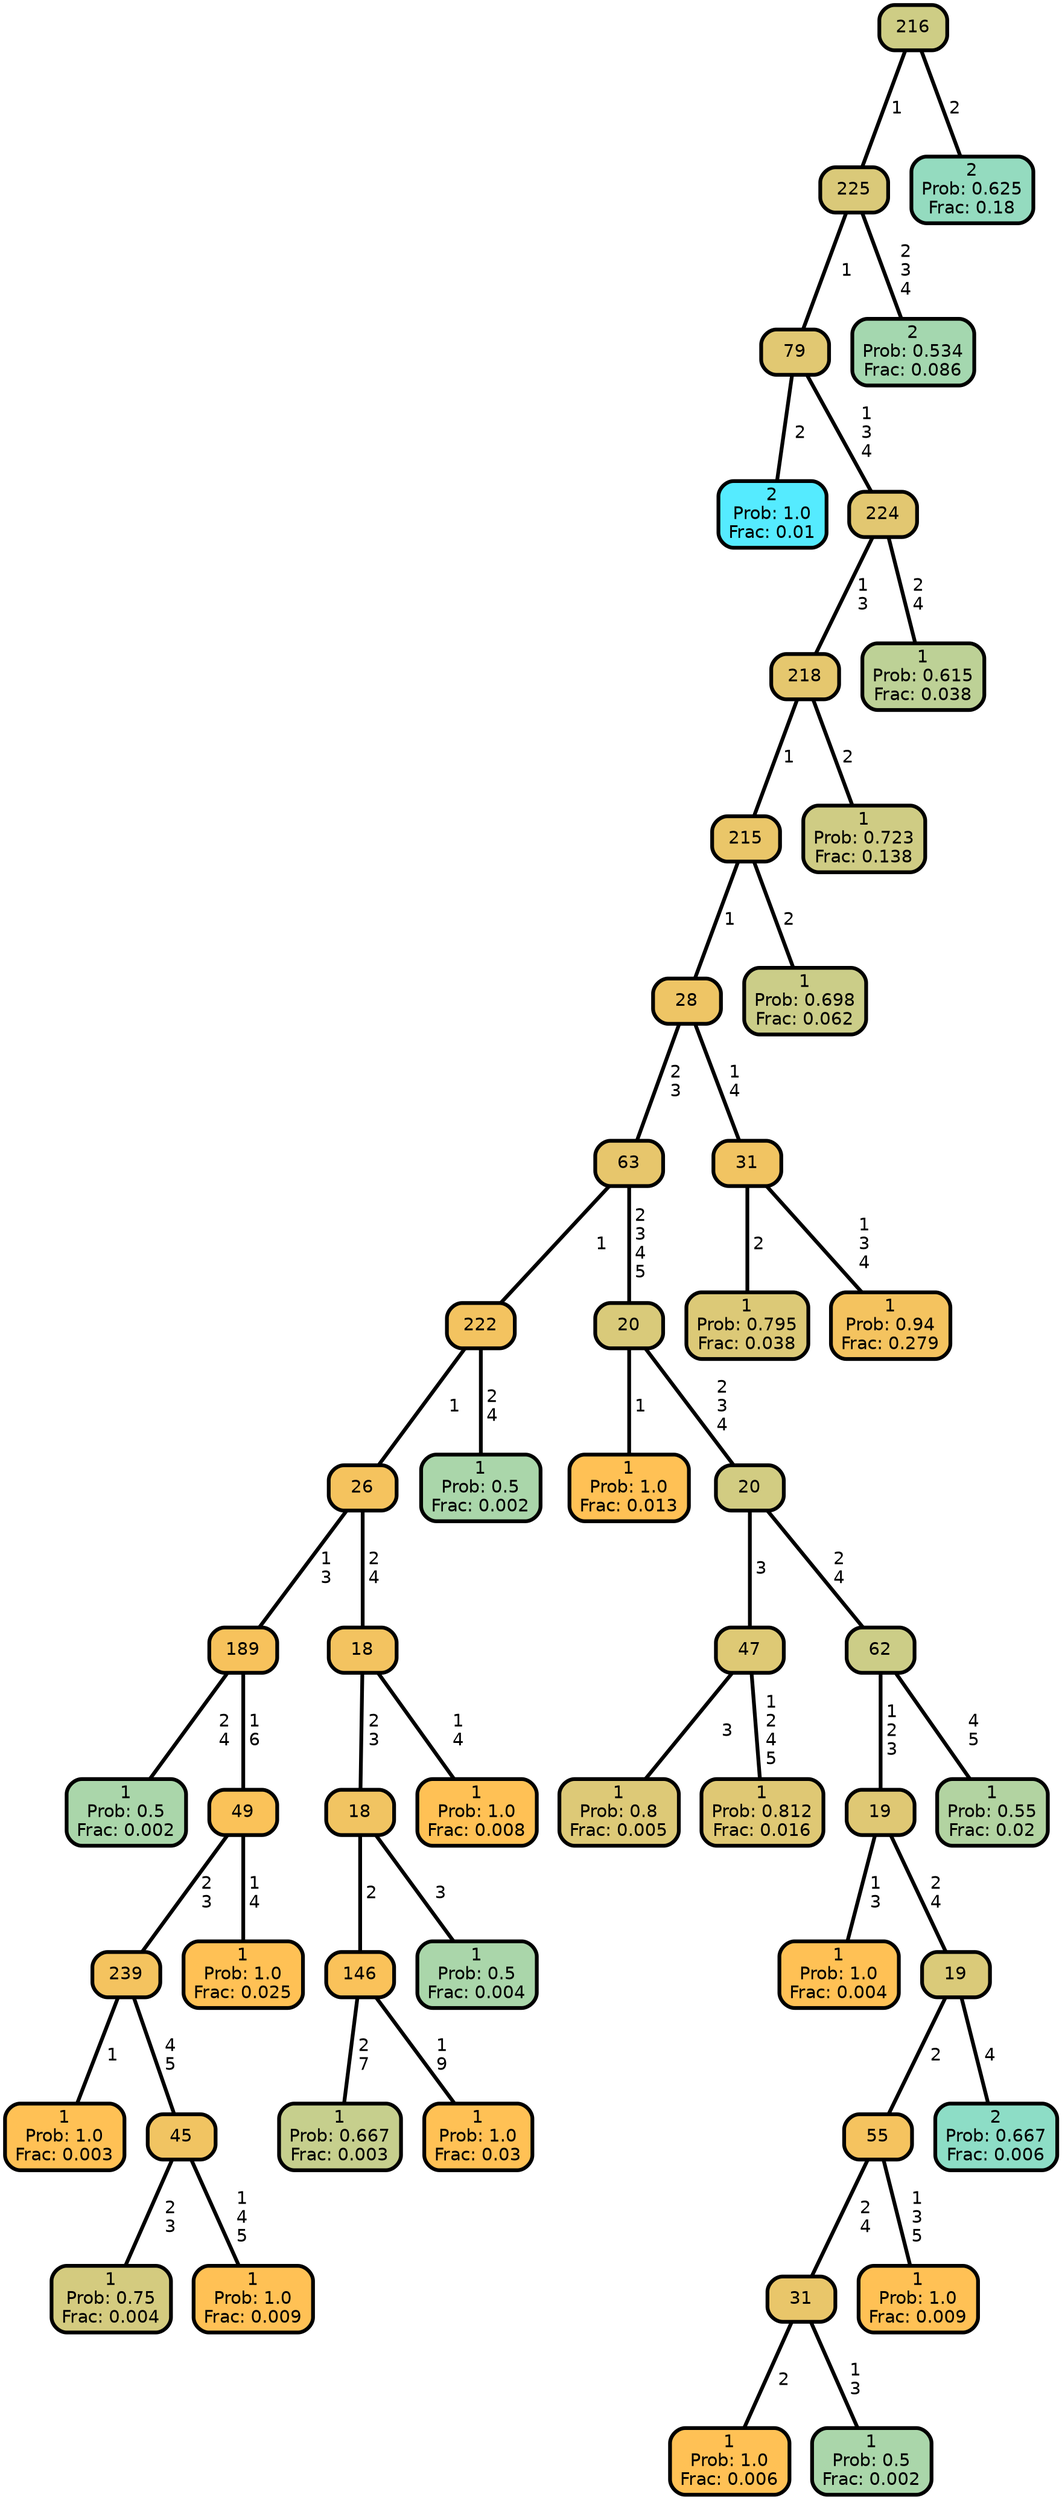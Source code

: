 graph Tree {
node [shape=box, style="filled, rounded",color="black",penwidth="3",fontcolor="black",                 fontname=helvetica] ;
graph [ranksep="0 equally", splines=straight,                 bgcolor=transparent, dpi=200] ;
edge [fontname=helvetica, color=black] ;
0 [label="2
Prob: 1.0
Frac: 0.01", fillcolor="#55ebff"] ;
1 [label="79", fillcolor="#e1c872"] ;
2 [label="1
Prob: 0.5
Frac: 0.002", fillcolor="#aad6aa"] ;
3 [label="189", fillcolor="#f7c25c"] ;
4 [label="1
Prob: 1.0
Frac: 0.003", fillcolor="#ffc155"] ;
5 [label="239", fillcolor="#f4c35f"] ;
6 [label="1
Prob: 0.75
Frac: 0.004", fillcolor="#d4cb7f"] ;
7 [label="45", fillcolor="#f1c462"] ;
8 [label="1
Prob: 1.0
Frac: 0.009", fillcolor="#ffc155"] ;
9 [label="49", fillcolor="#fac259"] ;
10 [label="1
Prob: 1.0
Frac: 0.025", fillcolor="#ffc155"] ;
11 [label="26", fillcolor="#f5c35e"] ;
12 [label="1
Prob: 0.667
Frac: 0.003", fillcolor="#c6cf8d"] ;
13 [label="146", fillcolor="#fac25a"] ;
14 [label="1
Prob: 1.0
Frac: 0.03", fillcolor="#ffc155"] ;
15 [label="18", fillcolor="#f1c462"] ;
16 [label="1
Prob: 0.5
Frac: 0.004", fillcolor="#aad6aa"] ;
17 [label="18", fillcolor="#f3c360"] ;
18 [label="1
Prob: 1.0
Frac: 0.008", fillcolor="#ffc155"] ;
19 [label="222", fillcolor="#f3c360"] ;
20 [label="1
Prob: 0.5
Frac: 0.002", fillcolor="#aad6aa"] ;
21 [label="63", fillcolor="#e7c66c"] ;
22 [label="1
Prob: 1.0
Frac: 0.013", fillcolor="#ffc155"] ;
23 [label="20", fillcolor="#d9ca7a"] ;
24 [label="1
Prob: 0.8
Frac: 0.005", fillcolor="#ddc977"] ;
25 [label="47", fillcolor="#dec975"] ;
26 [label="1
Prob: 0.812
Frac: 0.016", fillcolor="#dfc874"] ;
27 [label="20", fillcolor="#d2cc82"] ;
28 [label="1
Prob: 1.0
Frac: 0.004", fillcolor="#ffc155"] ;
29 [label="19", fillcolor="#dfc874"] ;
30 [label="1
Prob: 1.0
Frac: 0.006", fillcolor="#ffc155"] ;
31 [label="31", fillcolor="#e9c66a"] ;
32 [label="1
Prob: 0.5
Frac: 0.002", fillcolor="#aad6aa"] ;
33 [label="55", fillcolor="#f5c35f"] ;
34 [label="1
Prob: 1.0
Frac: 0.009", fillcolor="#ffc155"] ;
35 [label="19", fillcolor="#daca79"] ;
36 [label="2
Prob: 0.667
Frac: 0.006", fillcolor="#8dddc6"] ;
37 [label="62", fillcolor="#cccd87"] ;
38 [label="1
Prob: 0.55
Frac: 0.02", fillcolor="#b2d3a1"] ;
39 [label="28", fillcolor="#eec565"] ;
40 [label="1
Prob: 0.795
Frac: 0.038", fillcolor="#dcc977"] ;
41 [label="31", fillcolor="#f1c462"] ;
42 [label="1
Prob: 0.94
Frac: 0.279", fillcolor="#f4c35f"] ;
43 [label="215", fillcolor="#eac669"] ;
44 [label="1
Prob: 0.698
Frac: 0.062", fillcolor="#cbcd88"] ;
45 [label="218", fillcolor="#e5c76e"] ;
46 [label="1
Prob: 0.723
Frac: 0.138", fillcolor="#cfcc84"] ;
47 [label="224", fillcolor="#e2c771"] ;
48 [label="1
Prob: 0.615
Frac: 0.038", fillcolor="#bdd196"] ;
49 [label="225", fillcolor="#dac979"] ;
50 [label="2
Prob: 0.534
Frac: 0.086", fillcolor="#a4d7af"] ;
51 [label="216", fillcolor="#cecd85"] ;
52 [label="2
Prob: 0.625
Frac: 0.18", fillcolor="#94dbbf"] ;
1 -- 0 [label=" 2",penwidth=3] ;
1 -- 47 [label=" 1\n 3\n 4",penwidth=3] ;
3 -- 2 [label=" 2\n 4",penwidth=3] ;
3 -- 9 [label=" 1\n 6",penwidth=3] ;
5 -- 4 [label=" 1",penwidth=3] ;
5 -- 7 [label=" 4\n 5",penwidth=3] ;
7 -- 6 [label=" 2\n 3",penwidth=3] ;
7 -- 8 [label=" 1\n 4\n 5",penwidth=3] ;
9 -- 5 [label=" 2\n 3",penwidth=3] ;
9 -- 10 [label=" 1\n 4",penwidth=3] ;
11 -- 3 [label=" 1\n 3",penwidth=3] ;
11 -- 17 [label=" 2\n 4",penwidth=3] ;
13 -- 12 [label=" 2\n 7",penwidth=3] ;
13 -- 14 [label=" 1\n 9",penwidth=3] ;
15 -- 13 [label=" 2",penwidth=3] ;
15 -- 16 [label=" 3",penwidth=3] ;
17 -- 15 [label=" 2\n 3",penwidth=3] ;
17 -- 18 [label=" 1\n 4",penwidth=3] ;
19 -- 11 [label=" 1",penwidth=3] ;
19 -- 20 [label=" 2\n 4",penwidth=3] ;
21 -- 19 [label=" 1",penwidth=3] ;
21 -- 23 [label=" 2\n 3\n 4\n 5",penwidth=3] ;
23 -- 22 [label=" 1",penwidth=3] ;
23 -- 27 [label=" 2\n 3\n 4",penwidth=3] ;
25 -- 24 [label=" 3",penwidth=3] ;
25 -- 26 [label=" 1\n 2\n 4\n 5",penwidth=3] ;
27 -- 25 [label=" 3",penwidth=3] ;
27 -- 37 [label=" 2\n 4",penwidth=3] ;
29 -- 28 [label=" 1\n 3",penwidth=3] ;
29 -- 35 [label=" 2\n 4",penwidth=3] ;
31 -- 30 [label=" 2",penwidth=3] ;
31 -- 32 [label=" 1\n 3",penwidth=3] ;
33 -- 31 [label=" 2\n 4",penwidth=3] ;
33 -- 34 [label=" 1\n 3\n 5",penwidth=3] ;
35 -- 33 [label=" 2",penwidth=3] ;
35 -- 36 [label=" 4",penwidth=3] ;
37 -- 29 [label=" 1\n 2\n 3",penwidth=3] ;
37 -- 38 [label=" 4\n 5",penwidth=3] ;
39 -- 21 [label=" 2\n 3",penwidth=3] ;
39 -- 41 [label=" 1\n 4",penwidth=3] ;
41 -- 40 [label=" 2",penwidth=3] ;
41 -- 42 [label=" 1\n 3\n 4",penwidth=3] ;
43 -- 39 [label=" 1",penwidth=3] ;
43 -- 44 [label=" 2",penwidth=3] ;
45 -- 43 [label=" 1",penwidth=3] ;
45 -- 46 [label=" 2",penwidth=3] ;
47 -- 45 [label=" 1\n 3",penwidth=3] ;
47 -- 48 [label=" 2\n 4",penwidth=3] ;
49 -- 1 [label=" 1",penwidth=3] ;
49 -- 50 [label=" 2\n 3\n 4",penwidth=3] ;
51 -- 49 [label=" 1",penwidth=3] ;
51 -- 52 [label=" 2",penwidth=3] ;
{rank = same;}}